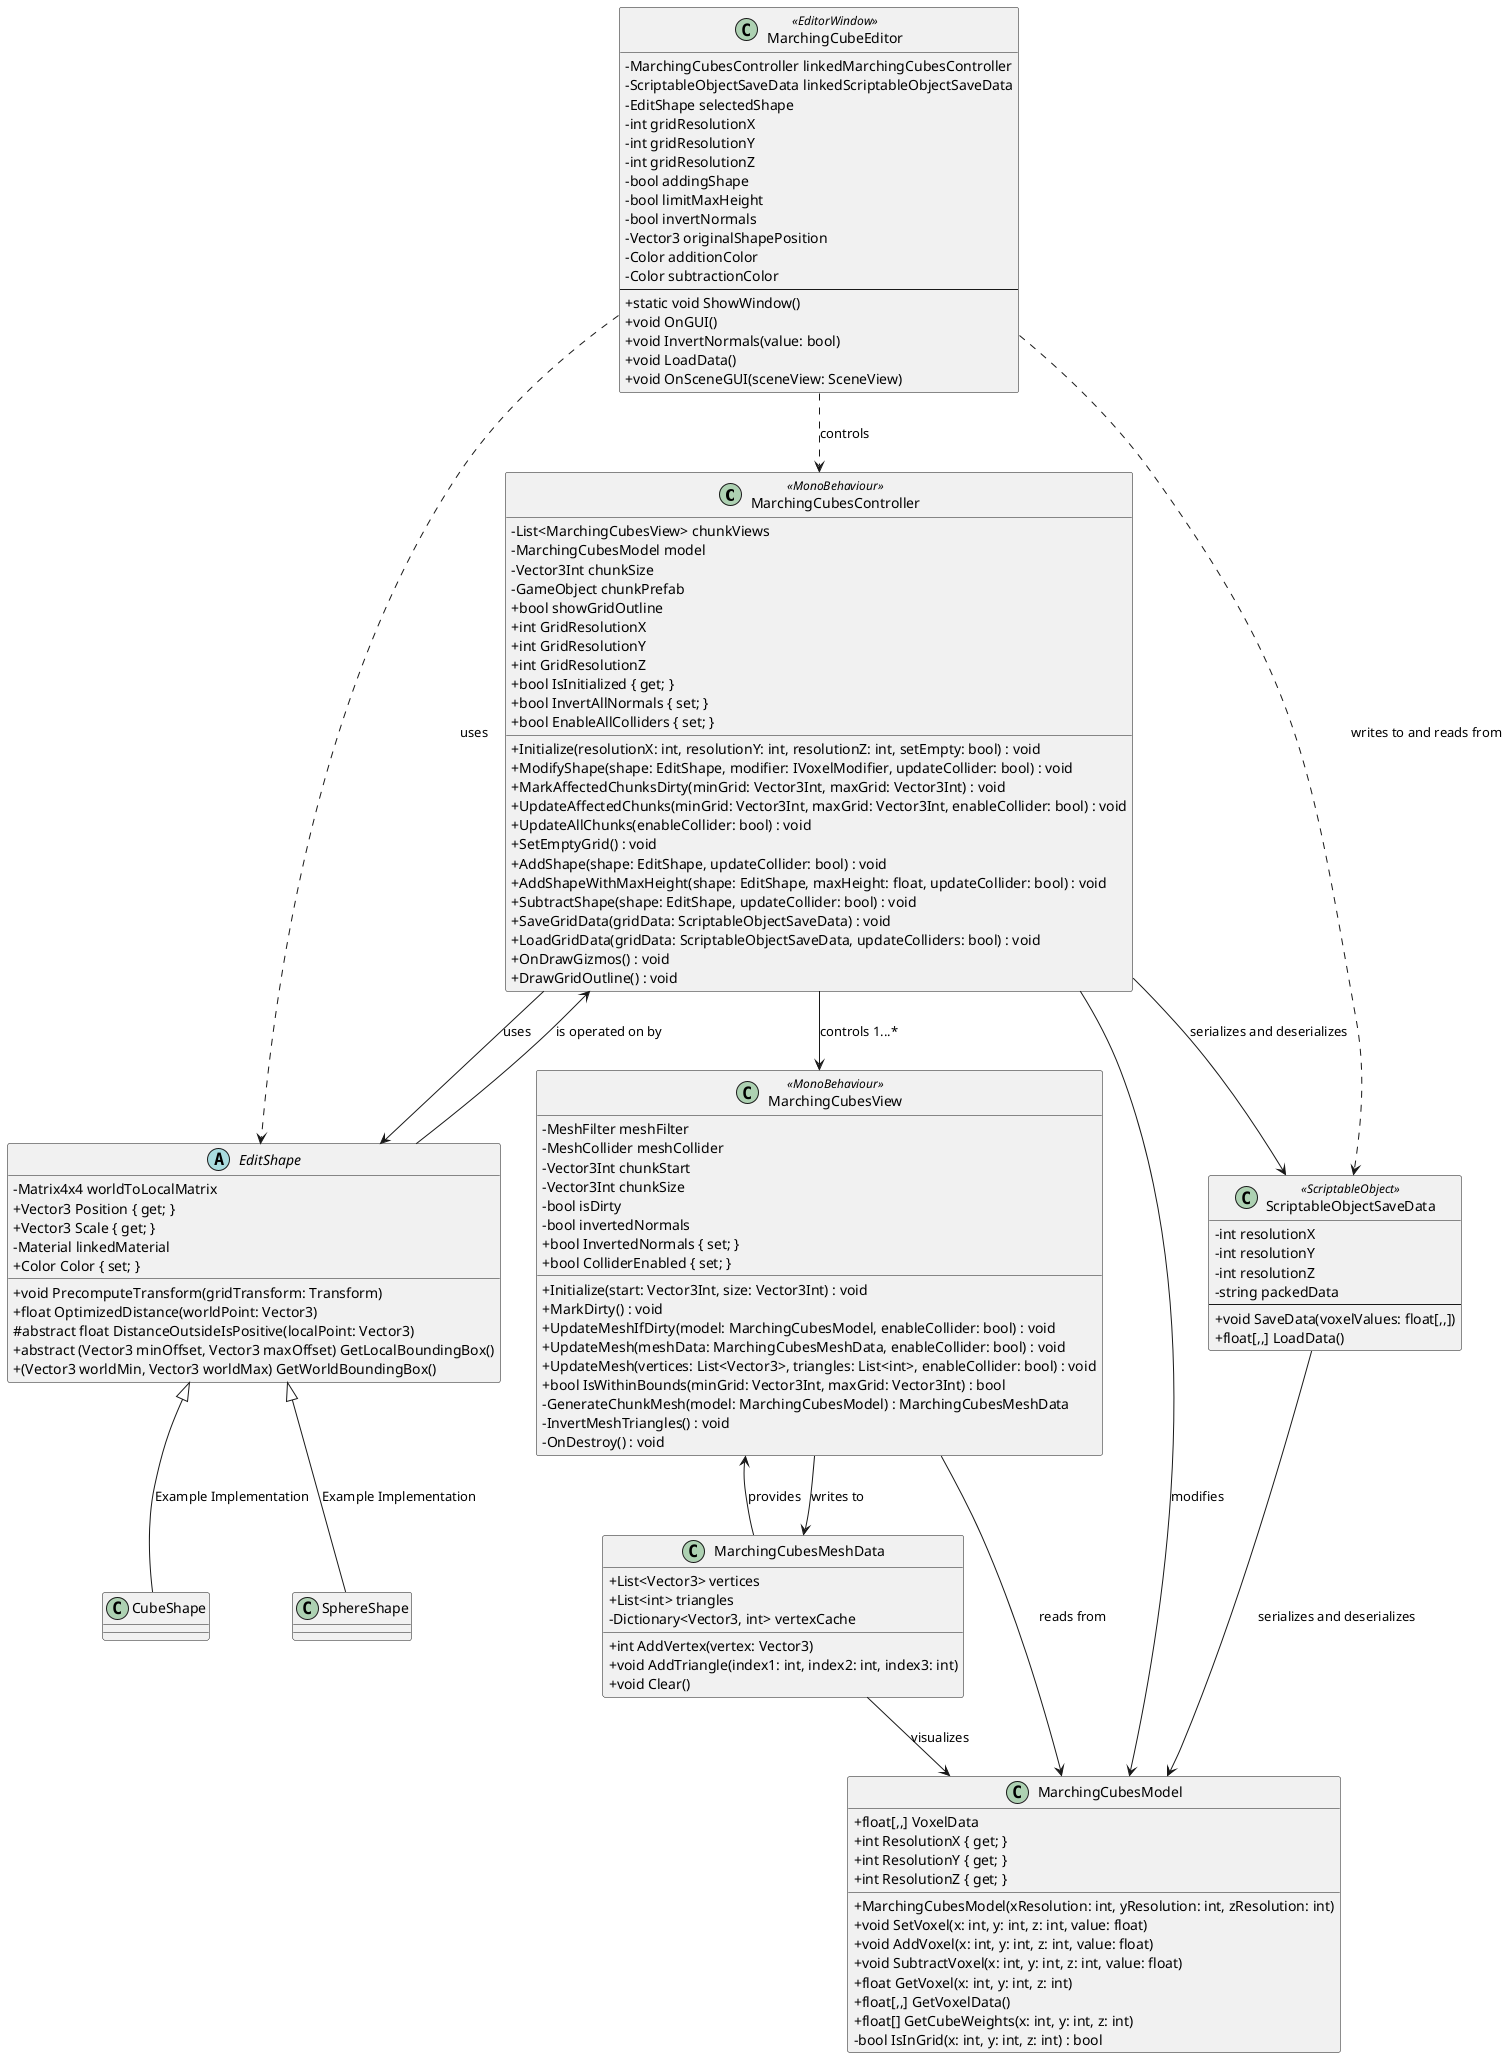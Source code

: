@startuml
skinparam classAttributeIconSize 0

class MarchingCubesController <<MonoBehaviour>> {
    - List<MarchingCubesView> chunkViews
    - MarchingCubesModel model
    - Vector3Int chunkSize
    - GameObject chunkPrefab
    + bool showGridOutline
    + int GridResolutionX
    + int GridResolutionY
    + int GridResolutionZ
    + Initialize(resolutionX: int, resolutionY: int, resolutionZ: int, setEmpty: bool) : void
    + bool IsInitialized { get; }
    + ModifyShape(shape: EditShape, modifier: IVoxelModifier, updateCollider: bool) : void
    + MarkAffectedChunksDirty(minGrid: Vector3Int, maxGrid: Vector3Int) : void
    + UpdateAffectedChunks(minGrid: Vector3Int, maxGrid: Vector3Int, enableCollider: bool) : void
    + UpdateAllChunks(enableCollider: bool) : void
    + bool InvertAllNormals { set; }
    + bool EnableAllColliders { set; }
    + SetEmptyGrid() : void
    + AddShape(shape: EditShape, updateCollider: bool) : void
    + AddShapeWithMaxHeight(shape: EditShape, maxHeight: float, updateCollider: bool) : void
    + SubtractShape(shape: EditShape, updateCollider: bool) : void
    + SaveGridData(gridData: ScriptableObjectSaveData) : void
    + LoadGridData(gridData: ScriptableObjectSaveData, updateColliders: bool) : void
    + OnDrawGizmos() : void
    + DrawGridOutline() : void
}

class MarchingCubesView <<MonoBehaviour>>{
    - MeshFilter meshFilter
    - MeshCollider meshCollider
    - Vector3Int chunkStart
    - Vector3Int chunkSize
    - bool isDirty
    - bool invertedNormals
    + Initialize(start: Vector3Int, size: Vector3Int) : void
    + MarkDirty() : void
    + UpdateMeshIfDirty(model: MarchingCubesModel, enableCollider: bool) : void
    + UpdateMesh(meshData: MarchingCubesMeshData, enableCollider: bool) : void
    + UpdateMesh(vertices: List<Vector3>, triangles: List<int>, enableCollider: bool) : void
    + bool InvertedNormals { set; }
    + bool ColliderEnabled { set; }
    + bool IsWithinBounds(minGrid: Vector3Int, maxGrid: Vector3Int) : bool
    - GenerateChunkMesh(model: MarchingCubesModel) : MarchingCubesMeshData
    - InvertMeshTriangles() : void
    - OnDestroy() : void
}

class MarchingCubesModel {
    + float[,,] VoxelData
    + MarchingCubesModel(xResolution: int, yResolution: int, zResolution: int)
    + int ResolutionX { get; }
    + int ResolutionY { get; }
    + int ResolutionZ { get; }
    + void SetVoxel(x: int, y: int, z: int, value: float)
    + void AddVoxel(x: int, y: int, z: int, value: float)
    + void SubtractVoxel(x: int, y: int, z: int, value: float)
    + float GetVoxel(x: int, y: int, z: int)
    + float[,,] GetVoxelData()
    + float[] GetCubeWeights(x: int, y: int, z: int)
    - bool IsInGrid(x: int, y: int, z: int) : bool
}

class MarchingCubesMeshData {
    + List<Vector3> vertices
    + List<int> triangles
    - Dictionary<Vector3, int> vertexCache

    + int AddVertex(vertex: Vector3)
    + void AddTriangle(index1: int, index2: int, index3: int)
    + void Clear()
}

abstract class EditShape {
    - Matrix4x4 worldToLocalMatrix
    + void PrecomputeTransform(gridTransform: Transform)
    + float OptimizedDistance(worldPoint: Vector3)
    # abstract float DistanceOutsideIsPositive(localPoint: Vector3)
    + Vector3 Position { get; }
    + Vector3 Scale { get; }
    - Material linkedMaterial
    + Color Color { set; }
    + abstract (Vector3 minOffset, Vector3 maxOffset) GetLocalBoundingBox()
    + (Vector3 worldMin, Vector3 worldMax) GetWorldBoundingBox()
}
EditShape <|-- SphereShape : Example Implementation
EditShape <|-- CubeShape : Example Implementation

class MarchingCubeEditor <<EditorWindow>>{
    - MarchingCubesController linkedMarchingCubesController
    - ScriptableObjectSaveData linkedScriptableObjectSaveData
    - EditShape selectedShape
    - int gridResolutionX
    - int gridResolutionY
    - int gridResolutionZ
    - bool addingShape
    - bool limitMaxHeight
    - bool invertNormals
    - Vector3 originalShapePosition
    - Color additionColor
    - Color subtractionColor
    --
    + static void ShowWindow()
    + void OnGUI()
    + void InvertNormals(value: bool)
    + void LoadData()
    + void OnSceneGUI(sceneView: SceneView)
}

class ScriptableObjectSaveData <<ScriptableObject>>{
    - int resolutionX
    - int resolutionY
    - int resolutionZ
    - string packedData
    --
    + void SaveData(voxelValues: float[,,])
    + float[,,] LoadData()
}

MarchingCubeEditor ..> MarchingCubesController : "controls"
MarchingCubeEditor ..> EditShape : "uses"
MarchingCubeEditor ..> ScriptableObjectSaveData : "writes to and reads from"
MarchingCubesController --> MarchingCubesModel : "modifies"
MarchingCubesController --> MarchingCubesView : "controls 1...*"
MarchingCubesController --> EditShape : "uses"
MarchingCubesController --> ScriptableObjectSaveData : "serializes and deserializes"
MarchingCubesView --> MarchingCubesModel : "reads from"
MarchingCubesView --> MarchingCubesMeshData : "writes to"
MarchingCubesMeshData --> MarchingCubesView : "provides"
EditShape --> MarchingCubesController : "is operated on by"
MarchingCubesMeshData --> MarchingCubesModel : "visualizes"
ScriptableObjectSaveData --> MarchingCubesModel : "serializes and deserializes"

@enduml
